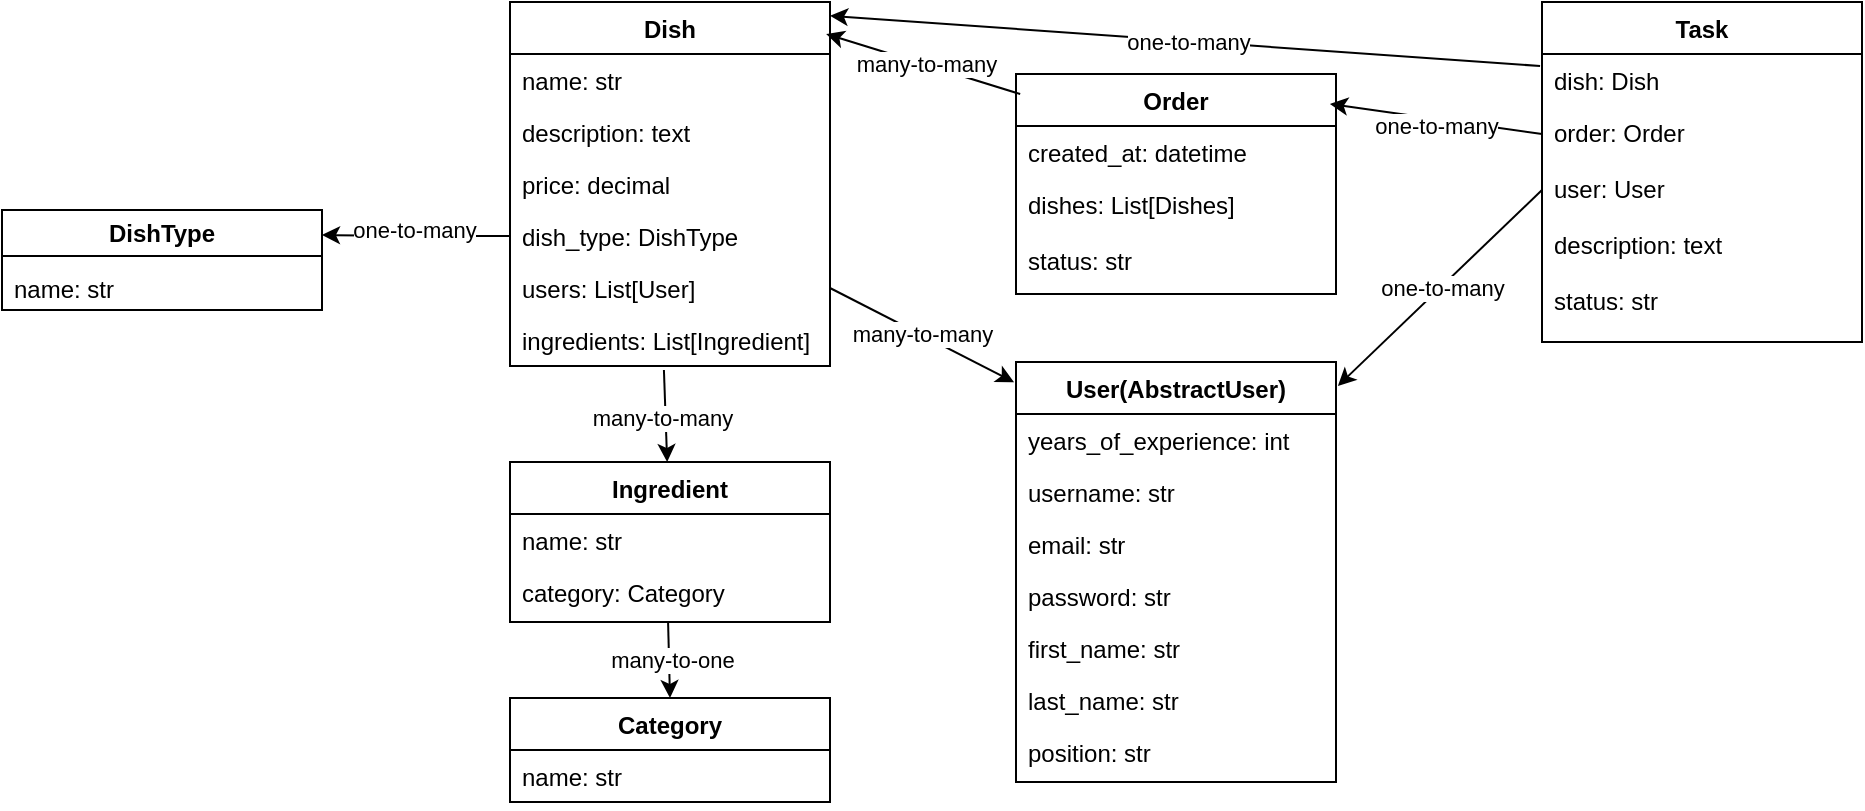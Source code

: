 <mxfile version="26.0.10">
  <diagram id="C5RBs43oDa-KdzZeNtuy" name="Page-1">
    <mxGraphModel dx="1332" dy="468" grid="1" gridSize="10" guides="1" tooltips="1" connect="1" arrows="1" fold="1" page="1" pageScale="1" pageWidth="827" pageHeight="1169" math="0" shadow="0">
      <root>
        <mxCell id="WIyWlLk6GJQsqaUBKTNV-0" />
        <mxCell id="WIyWlLk6GJQsqaUBKTNV-1" parent="WIyWlLk6GJQsqaUBKTNV-0" />
        <mxCell id="zkfFHV4jXpPFQw0GAbJ--0" value="User(AbstractUser)" style="swimlane;fontStyle=1;align=center;verticalAlign=top;childLayout=stackLayout;horizontal=1;startSize=26;horizontalStack=0;resizeParent=1;resizeLast=0;collapsible=1;marginBottom=0;rounded=0;shadow=0;strokeWidth=1;" parent="WIyWlLk6GJQsqaUBKTNV-1" vertex="1">
          <mxGeometry x="667" y="280" width="160" height="210" as="geometry">
            <mxRectangle x="230" y="140" width="160" height="26" as="alternateBounds" />
          </mxGeometry>
        </mxCell>
        <mxCell id="zkfFHV4jXpPFQw0GAbJ--1" value="years_of_experience: int" style="text;align=left;verticalAlign=top;spacingLeft=4;spacingRight=4;overflow=hidden;rotatable=0;points=[[0,0.5],[1,0.5]];portConstraint=eastwest;" parent="zkfFHV4jXpPFQw0GAbJ--0" vertex="1">
          <mxGeometry y="26" width="160" height="26" as="geometry" />
        </mxCell>
        <mxCell id="zkfFHV4jXpPFQw0GAbJ--2" value="username: str" style="text;align=left;verticalAlign=top;spacingLeft=4;spacingRight=4;overflow=hidden;rotatable=0;points=[[0,0.5],[1,0.5]];portConstraint=eastwest;rounded=0;shadow=0;html=0;" parent="zkfFHV4jXpPFQw0GAbJ--0" vertex="1">
          <mxGeometry y="52" width="160" height="26" as="geometry" />
        </mxCell>
        <mxCell id="zkfFHV4jXpPFQw0GAbJ--3" value="email: str" style="text;align=left;verticalAlign=top;spacingLeft=4;spacingRight=4;overflow=hidden;rotatable=0;points=[[0,0.5],[1,0.5]];portConstraint=eastwest;rounded=0;shadow=0;html=0;" parent="zkfFHV4jXpPFQw0GAbJ--0" vertex="1">
          <mxGeometry y="78" width="160" height="26" as="geometry" />
        </mxCell>
        <mxCell id="h9eJ-UKStQcIYdBOebpD-0" value="password: str" style="text;align=left;verticalAlign=top;spacingLeft=4;spacingRight=4;overflow=hidden;rotatable=0;points=[[0,0.5],[1,0.5]];portConstraint=eastwest;rounded=0;shadow=0;html=0;" vertex="1" parent="zkfFHV4jXpPFQw0GAbJ--0">
          <mxGeometry y="104" width="160" height="26" as="geometry" />
        </mxCell>
        <mxCell id="h9eJ-UKStQcIYdBOebpD-1" value="first_name: str" style="text;align=left;verticalAlign=top;spacingLeft=4;spacingRight=4;overflow=hidden;rotatable=0;points=[[0,0.5],[1,0.5]];portConstraint=eastwest;rounded=0;shadow=0;html=0;" vertex="1" parent="zkfFHV4jXpPFQw0GAbJ--0">
          <mxGeometry y="130" width="160" height="26" as="geometry" />
        </mxCell>
        <mxCell id="h9eJ-UKStQcIYdBOebpD-2" value="last_name: str" style="text;align=left;verticalAlign=top;spacingLeft=4;spacingRight=4;overflow=hidden;rotatable=0;points=[[0,0.5],[1,0.5]];portConstraint=eastwest;rounded=0;shadow=0;html=0;" vertex="1" parent="zkfFHV4jXpPFQw0GAbJ--0">
          <mxGeometry y="156" width="160" height="26" as="geometry" />
        </mxCell>
        <mxCell id="h9eJ-UKStQcIYdBOebpD-50" value="position: str" style="text;align=left;verticalAlign=top;spacingLeft=4;spacingRight=4;overflow=hidden;rotatable=0;points=[[0,0.5],[1,0.5]];portConstraint=eastwest;rounded=0;shadow=0;html=0;" vertex="1" parent="zkfFHV4jXpPFQw0GAbJ--0">
          <mxGeometry y="182" width="160" height="26" as="geometry" />
        </mxCell>
        <mxCell id="zkfFHV4jXpPFQw0GAbJ--6" value="Ingredient" style="swimlane;fontStyle=1;align=center;verticalAlign=top;childLayout=stackLayout;horizontal=1;startSize=26;horizontalStack=0;resizeParent=1;resizeLast=0;collapsible=1;marginBottom=0;rounded=0;shadow=0;strokeWidth=1;" parent="WIyWlLk6GJQsqaUBKTNV-1" vertex="1">
          <mxGeometry x="414" y="330" width="160" height="80" as="geometry">
            <mxRectangle x="130" y="380" width="160" height="26" as="alternateBounds" />
          </mxGeometry>
        </mxCell>
        <mxCell id="zkfFHV4jXpPFQw0GAbJ--7" value="name: str" style="text;align=left;verticalAlign=top;spacingLeft=4;spacingRight=4;overflow=hidden;rotatable=0;points=[[0,0.5],[1,0.5]];portConstraint=eastwest;" parent="zkfFHV4jXpPFQw0GAbJ--6" vertex="1">
          <mxGeometry y="26" width="160" height="26" as="geometry" />
        </mxCell>
        <mxCell id="h9eJ-UKStQcIYdBOebpD-33" value="category: Category" style="text;align=left;verticalAlign=top;spacingLeft=4;spacingRight=4;overflow=hidden;rotatable=0;points=[[0,0.5],[1,0.5]];portConstraint=eastwest;" vertex="1" parent="zkfFHV4jXpPFQw0GAbJ--6">
          <mxGeometry y="52" width="160" height="28" as="geometry" />
        </mxCell>
        <mxCell id="zkfFHV4jXpPFQw0GAbJ--17" value="Dish" style="swimlane;fontStyle=1;align=center;verticalAlign=top;childLayout=stackLayout;horizontal=1;startSize=26;horizontalStack=0;resizeParent=1;resizeLast=0;collapsible=1;marginBottom=0;rounded=0;shadow=0;strokeWidth=1;" parent="WIyWlLk6GJQsqaUBKTNV-1" vertex="1">
          <mxGeometry x="414" y="100" width="160" height="182" as="geometry">
            <mxRectangle x="550" y="140" width="160" height="26" as="alternateBounds" />
          </mxGeometry>
        </mxCell>
        <mxCell id="zkfFHV4jXpPFQw0GAbJ--18" value="name: str" style="text;align=left;verticalAlign=top;spacingLeft=4;spacingRight=4;overflow=hidden;rotatable=0;points=[[0,0.5],[1,0.5]];portConstraint=eastwest;" parent="zkfFHV4jXpPFQw0GAbJ--17" vertex="1">
          <mxGeometry y="26" width="160" height="26" as="geometry" />
        </mxCell>
        <mxCell id="zkfFHV4jXpPFQw0GAbJ--19" value="description: text" style="text;align=left;verticalAlign=top;spacingLeft=4;spacingRight=4;overflow=hidden;rotatable=0;points=[[0,0.5],[1,0.5]];portConstraint=eastwest;rounded=0;shadow=0;html=0;" parent="zkfFHV4jXpPFQw0GAbJ--17" vertex="1">
          <mxGeometry y="52" width="160" height="26" as="geometry" />
        </mxCell>
        <mxCell id="zkfFHV4jXpPFQw0GAbJ--20" value="price: decimal" style="text;align=left;verticalAlign=top;spacingLeft=4;spacingRight=4;overflow=hidden;rotatable=0;points=[[0,0.5],[1,0.5]];portConstraint=eastwest;rounded=0;shadow=0;html=0;" parent="zkfFHV4jXpPFQw0GAbJ--17" vertex="1">
          <mxGeometry y="78" width="160" height="26" as="geometry" />
        </mxCell>
        <mxCell id="zkfFHV4jXpPFQw0GAbJ--21" value="dish_type: DishType" style="text;align=left;verticalAlign=top;spacingLeft=4;spacingRight=4;overflow=hidden;rotatable=0;points=[[0,0.5],[1,0.5]];portConstraint=eastwest;rounded=0;shadow=0;html=0;" parent="zkfFHV4jXpPFQw0GAbJ--17" vertex="1">
          <mxGeometry y="104" width="160" height="26" as="geometry" />
        </mxCell>
        <mxCell id="h9eJ-UKStQcIYdBOebpD-23" value="users: List[User]" style="text;align=left;verticalAlign=top;spacingLeft=4;spacingRight=4;overflow=hidden;rotatable=0;points=[[0,0.5],[1,0.5]];portConstraint=eastwest;rounded=0;shadow=0;html=0;" vertex="1" parent="zkfFHV4jXpPFQw0GAbJ--17">
          <mxGeometry y="130" width="160" height="26" as="geometry" />
        </mxCell>
        <mxCell id="h9eJ-UKStQcIYdBOebpD-25" value="ingredients: List[Ingredient]" style="text;align=left;verticalAlign=top;spacingLeft=4;spacingRight=4;overflow=hidden;rotatable=0;points=[[0,0.5],[1,0.5]];portConstraint=eastwest;rounded=0;shadow=0;html=0;" vertex="1" parent="zkfFHV4jXpPFQw0GAbJ--17">
          <mxGeometry y="156" width="160" height="26" as="geometry" />
        </mxCell>
        <mxCell id="h9eJ-UKStQcIYdBOebpD-10" value="DishType" style="swimlane;whiteSpace=wrap;html=1;" vertex="1" parent="WIyWlLk6GJQsqaUBKTNV-1">
          <mxGeometry x="160" y="204" width="160" height="50" as="geometry" />
        </mxCell>
        <mxCell id="h9eJ-UKStQcIYdBOebpD-11" value="name: str" style="text;align=left;verticalAlign=top;spacingLeft=4;spacingRight=4;overflow=hidden;rotatable=0;points=[[0,0.5],[1,0.5]];portConstraint=eastwest;" vertex="1" parent="h9eJ-UKStQcIYdBOebpD-10">
          <mxGeometry y="26" width="160" height="14" as="geometry" />
        </mxCell>
        <mxCell id="h9eJ-UKStQcIYdBOebpD-13" style="rounded=0;orthogonalLoop=1;jettySize=auto;html=1;exitX=0;exitY=0.5;exitDx=0;exitDy=0;entryX=1;entryY=0.25;entryDx=0;entryDy=0;edgeStyle=orthogonalEdgeStyle;" edge="1" parent="WIyWlLk6GJQsqaUBKTNV-1" source="zkfFHV4jXpPFQw0GAbJ--21" target="h9eJ-UKStQcIYdBOebpD-10">
          <mxGeometry relative="1" as="geometry" />
        </mxCell>
        <mxCell id="h9eJ-UKStQcIYdBOebpD-14" value="one-to-many" style="edgeLabel;html=1;align=center;verticalAlign=middle;resizable=0;points=[];" vertex="1" connectable="0" parent="h9eJ-UKStQcIYdBOebpD-13">
          <mxGeometry x="0.041" y="-3" relative="1" as="geometry">
            <mxPoint as="offset" />
          </mxGeometry>
        </mxCell>
        <mxCell id="h9eJ-UKStQcIYdBOebpD-26" style="rounded=0;orthogonalLoop=1;jettySize=auto;html=1;exitX=1;exitY=0.5;exitDx=0;exitDy=0;entryX=-0.006;entryY=0.048;entryDx=0;entryDy=0;entryPerimeter=0;" edge="1" parent="WIyWlLk6GJQsqaUBKTNV-1" source="h9eJ-UKStQcIYdBOebpD-23" target="zkfFHV4jXpPFQw0GAbJ--0">
          <mxGeometry relative="1" as="geometry" />
        </mxCell>
        <mxCell id="h9eJ-UKStQcIYdBOebpD-27" value="many-to-many" style="edgeLabel;html=1;align=center;verticalAlign=middle;resizable=0;points=[];" vertex="1" connectable="0" parent="h9eJ-UKStQcIYdBOebpD-26">
          <mxGeometry x="-0.016" relative="1" as="geometry">
            <mxPoint as="offset" />
          </mxGeometry>
        </mxCell>
        <mxCell id="h9eJ-UKStQcIYdBOebpD-29" style="rounded=0;orthogonalLoop=1;jettySize=auto;html=1;exitX=0.481;exitY=1.077;exitDx=0;exitDy=0;exitPerimeter=0;" edge="1" parent="WIyWlLk6GJQsqaUBKTNV-1" source="h9eJ-UKStQcIYdBOebpD-25" target="zkfFHV4jXpPFQw0GAbJ--6">
          <mxGeometry relative="1" as="geometry">
            <mxPoint x="590" y="310" as="sourcePoint" />
            <mxPoint x="588" y="350" as="targetPoint" />
          </mxGeometry>
        </mxCell>
        <mxCell id="h9eJ-UKStQcIYdBOebpD-30" value="many-to-many" style="edgeLabel;html=1;align=center;verticalAlign=middle;resizable=0;points=[];" vertex="1" connectable="0" parent="h9eJ-UKStQcIYdBOebpD-29">
          <mxGeometry x="0.028" y="-2" relative="1" as="geometry">
            <mxPoint as="offset" />
          </mxGeometry>
        </mxCell>
        <mxCell id="h9eJ-UKStQcIYdBOebpD-34" value="Category" style="swimlane;fontStyle=1;align=center;verticalAlign=top;childLayout=stackLayout;horizontal=1;startSize=26;horizontalStack=0;resizeParent=1;resizeLast=0;collapsible=1;marginBottom=0;rounded=0;shadow=0;strokeWidth=1;" vertex="1" parent="WIyWlLk6GJQsqaUBKTNV-1">
          <mxGeometry x="414" y="448" width="160" height="52" as="geometry">
            <mxRectangle x="130" y="380" width="160" height="26" as="alternateBounds" />
          </mxGeometry>
        </mxCell>
        <mxCell id="h9eJ-UKStQcIYdBOebpD-35" value="name: str" style="text;align=left;verticalAlign=top;spacingLeft=4;spacingRight=4;overflow=hidden;rotatable=0;points=[[0,0.5],[1,0.5]];portConstraint=eastwest;" vertex="1" parent="h9eJ-UKStQcIYdBOebpD-34">
          <mxGeometry y="26" width="160" height="26" as="geometry" />
        </mxCell>
        <mxCell id="h9eJ-UKStQcIYdBOebpD-41" value="Order" style="swimlane;fontStyle=1;align=center;verticalAlign=top;childLayout=stackLayout;horizontal=1;startSize=26;horizontalStack=0;resizeParent=1;resizeLast=0;collapsible=1;marginBottom=0;rounded=0;shadow=0;strokeWidth=1;" vertex="1" parent="WIyWlLk6GJQsqaUBKTNV-1">
          <mxGeometry x="667" y="136" width="160" height="110" as="geometry">
            <mxRectangle x="130" y="380" width="160" height="26" as="alternateBounds" />
          </mxGeometry>
        </mxCell>
        <mxCell id="h9eJ-UKStQcIYdBOebpD-42" value="created_at: datetime" style="text;align=left;verticalAlign=top;spacingLeft=4;spacingRight=4;overflow=hidden;rotatable=0;points=[[0,0.5],[1,0.5]];portConstraint=eastwest;" vertex="1" parent="h9eJ-UKStQcIYdBOebpD-41">
          <mxGeometry y="26" width="160" height="26" as="geometry" />
        </mxCell>
        <mxCell id="h9eJ-UKStQcIYdBOebpD-64" value="dishes: List[Dishes]" style="text;align=left;verticalAlign=top;spacingLeft=4;spacingRight=4;overflow=hidden;rotatable=0;points=[[0,0.5],[1,0.5]];portConstraint=eastwest;" vertex="1" parent="h9eJ-UKStQcIYdBOebpD-41">
          <mxGeometry y="52" width="160" height="28" as="geometry" />
        </mxCell>
        <mxCell id="h9eJ-UKStQcIYdBOebpD-44" value="status: str" style="text;align=left;verticalAlign=top;spacingLeft=4;spacingRight=4;overflow=hidden;rotatable=0;points=[[0,0.5],[1,0.5]];portConstraint=eastwest;" vertex="1" parent="h9eJ-UKStQcIYdBOebpD-41">
          <mxGeometry y="80" width="160" height="28" as="geometry" />
        </mxCell>
        <mxCell id="h9eJ-UKStQcIYdBOebpD-56" style="rounded=0;orthogonalLoop=1;jettySize=auto;html=1;exitX=0.013;exitY=0.091;exitDx=0;exitDy=0;exitPerimeter=0;entryX=0.988;entryY=0.088;entryDx=0;entryDy=0;entryPerimeter=0;" edge="1" parent="WIyWlLk6GJQsqaUBKTNV-1" source="h9eJ-UKStQcIYdBOebpD-41" target="zkfFHV4jXpPFQw0GAbJ--17">
          <mxGeometry relative="1" as="geometry">
            <mxPoint x="798" y="120" as="sourcePoint" />
            <mxPoint x="580" y="120" as="targetPoint" />
            <Array as="points" />
          </mxGeometry>
        </mxCell>
        <mxCell id="h9eJ-UKStQcIYdBOebpD-57" value="many-to-many" style="edgeLabel;html=1;align=center;verticalAlign=middle;resizable=0;points=[];" vertex="1" connectable="0" parent="h9eJ-UKStQcIYdBOebpD-56">
          <mxGeometry x="-0.016" relative="1" as="geometry">
            <mxPoint as="offset" />
          </mxGeometry>
        </mxCell>
        <mxCell id="h9eJ-UKStQcIYdBOebpD-58" value="Task" style="swimlane;fontStyle=1;align=center;verticalAlign=top;childLayout=stackLayout;horizontal=1;startSize=26;horizontalStack=0;resizeParent=1;resizeLast=0;collapsible=1;marginBottom=0;rounded=0;shadow=0;strokeWidth=1;" vertex="1" parent="WIyWlLk6GJQsqaUBKTNV-1">
          <mxGeometry x="930" y="100" width="160" height="170" as="geometry">
            <mxRectangle x="130" y="380" width="160" height="26" as="alternateBounds" />
          </mxGeometry>
        </mxCell>
        <mxCell id="h9eJ-UKStQcIYdBOebpD-59" value="dish: Dish" style="text;align=left;verticalAlign=top;spacingLeft=4;spacingRight=4;overflow=hidden;rotatable=0;points=[[0,0.5],[1,0.5]];portConstraint=eastwest;" vertex="1" parent="h9eJ-UKStQcIYdBOebpD-58">
          <mxGeometry y="26" width="160" height="26" as="geometry" />
        </mxCell>
        <mxCell id="h9eJ-UKStQcIYdBOebpD-61" value="order: Order" style="text;align=left;verticalAlign=top;spacingLeft=4;spacingRight=4;overflow=hidden;rotatable=0;points=[[0,0.5],[1,0.5]];portConstraint=eastwest;" vertex="1" parent="h9eJ-UKStQcIYdBOebpD-58">
          <mxGeometry y="52" width="160" height="28" as="geometry" />
        </mxCell>
        <mxCell id="h9eJ-UKStQcIYdBOebpD-60" value="user: User" style="text;align=left;verticalAlign=top;spacingLeft=4;spacingRight=4;overflow=hidden;rotatable=0;points=[[0,0.5],[1,0.5]];portConstraint=eastwest;" vertex="1" parent="h9eJ-UKStQcIYdBOebpD-58">
          <mxGeometry y="80" width="160" height="28" as="geometry" />
        </mxCell>
        <mxCell id="h9eJ-UKStQcIYdBOebpD-65" value="description: text" style="text;align=left;verticalAlign=top;spacingLeft=4;spacingRight=4;overflow=hidden;rotatable=0;points=[[0,0.5],[1,0.5]];portConstraint=eastwest;" vertex="1" parent="h9eJ-UKStQcIYdBOebpD-58">
          <mxGeometry y="108" width="160" height="28" as="geometry" />
        </mxCell>
        <mxCell id="h9eJ-UKStQcIYdBOebpD-75" value="status: str" style="text;align=left;verticalAlign=top;spacingLeft=4;spacingRight=4;overflow=hidden;rotatable=0;points=[[0,0.5],[1,0.5]];portConstraint=eastwest;" vertex="1" parent="h9eJ-UKStQcIYdBOebpD-58">
          <mxGeometry y="136" width="160" height="28" as="geometry" />
        </mxCell>
        <mxCell id="h9eJ-UKStQcIYdBOebpD-66" style="edgeStyle=none;rounded=0;orthogonalLoop=1;jettySize=auto;html=1;exitX=-0.006;exitY=0.231;exitDx=0;exitDy=0;entryX=1;entryY=0.038;entryDx=0;entryDy=0;entryPerimeter=0;exitPerimeter=0;" edge="1" parent="WIyWlLk6GJQsqaUBKTNV-1" source="h9eJ-UKStQcIYdBOebpD-59" target="zkfFHV4jXpPFQw0GAbJ--17">
          <mxGeometry relative="1" as="geometry">
            <mxPoint x="710" y="140" as="targetPoint" />
            <mxPoint x="800" y="149" as="sourcePoint" />
          </mxGeometry>
        </mxCell>
        <mxCell id="h9eJ-UKStQcIYdBOebpD-67" value="one-to-many" style="edgeLabel;html=1;align=center;verticalAlign=middle;resizable=0;points=[];" vertex="1" connectable="0" parent="h9eJ-UKStQcIYdBOebpD-66">
          <mxGeometry x="-0.009" relative="1" as="geometry">
            <mxPoint as="offset" />
          </mxGeometry>
        </mxCell>
        <mxCell id="h9eJ-UKStQcIYdBOebpD-68" style="edgeStyle=none;rounded=0;orthogonalLoop=1;jettySize=auto;html=1;exitX=0;exitY=0.5;exitDx=0;exitDy=0;entryX=1.006;entryY=0.057;entryDx=0;entryDy=0;entryPerimeter=0;" edge="1" parent="WIyWlLk6GJQsqaUBKTNV-1" source="h9eJ-UKStQcIYdBOebpD-60" target="zkfFHV4jXpPFQw0GAbJ--0">
          <mxGeometry relative="1" as="geometry">
            <mxPoint x="584" y="136" as="targetPoint" />
            <mxPoint x="810" y="159" as="sourcePoint" />
          </mxGeometry>
        </mxCell>
        <mxCell id="h9eJ-UKStQcIYdBOebpD-69" value="one-to-many" style="edgeLabel;html=1;align=center;verticalAlign=middle;resizable=0;points=[];" vertex="1" connectable="0" parent="h9eJ-UKStQcIYdBOebpD-68">
          <mxGeometry x="-0.009" relative="1" as="geometry">
            <mxPoint as="offset" />
          </mxGeometry>
        </mxCell>
        <mxCell id="h9eJ-UKStQcIYdBOebpD-70" style="edgeStyle=none;rounded=0;orthogonalLoop=1;jettySize=auto;html=1;exitX=0;exitY=0.5;exitDx=0;exitDy=0;entryX=0.981;entryY=0.136;entryDx=0;entryDy=0;entryPerimeter=0;" edge="1" parent="WIyWlLk6GJQsqaUBKTNV-1" source="h9eJ-UKStQcIYdBOebpD-61" target="h9eJ-UKStQcIYdBOebpD-41">
          <mxGeometry relative="1" as="geometry" />
        </mxCell>
        <mxCell id="h9eJ-UKStQcIYdBOebpD-71" value="one-to-many" style="edgeLabel;html=1;align=center;verticalAlign=middle;resizable=0;points=[];" vertex="1" connectable="0" parent="h9eJ-UKStQcIYdBOebpD-70">
          <mxGeometry x="-0.001" y="3" relative="1" as="geometry">
            <mxPoint as="offset" />
          </mxGeometry>
        </mxCell>
        <mxCell id="h9eJ-UKStQcIYdBOebpD-72" style="rounded=0;orthogonalLoop=1;jettySize=auto;html=1;exitX=0.494;exitY=1;exitDx=0;exitDy=0;exitPerimeter=0;entryX=0.5;entryY=0;entryDx=0;entryDy=0;" edge="1" parent="WIyWlLk6GJQsqaUBKTNV-1" source="h9eJ-UKStQcIYdBOebpD-33" target="h9eJ-UKStQcIYdBOebpD-34">
          <mxGeometry relative="1" as="geometry">
            <mxPoint x="493" y="402" as="sourcePoint" />
            <mxPoint x="495" y="448" as="targetPoint" />
          </mxGeometry>
        </mxCell>
        <mxCell id="h9eJ-UKStQcIYdBOebpD-74" value="many-to-one" style="edgeLabel;html=1;align=center;verticalAlign=middle;resizable=0;points=[];" vertex="1" connectable="0" parent="h9eJ-UKStQcIYdBOebpD-72">
          <mxGeometry x="-0.032" y="1" relative="1" as="geometry">
            <mxPoint as="offset" />
          </mxGeometry>
        </mxCell>
      </root>
    </mxGraphModel>
  </diagram>
</mxfile>

